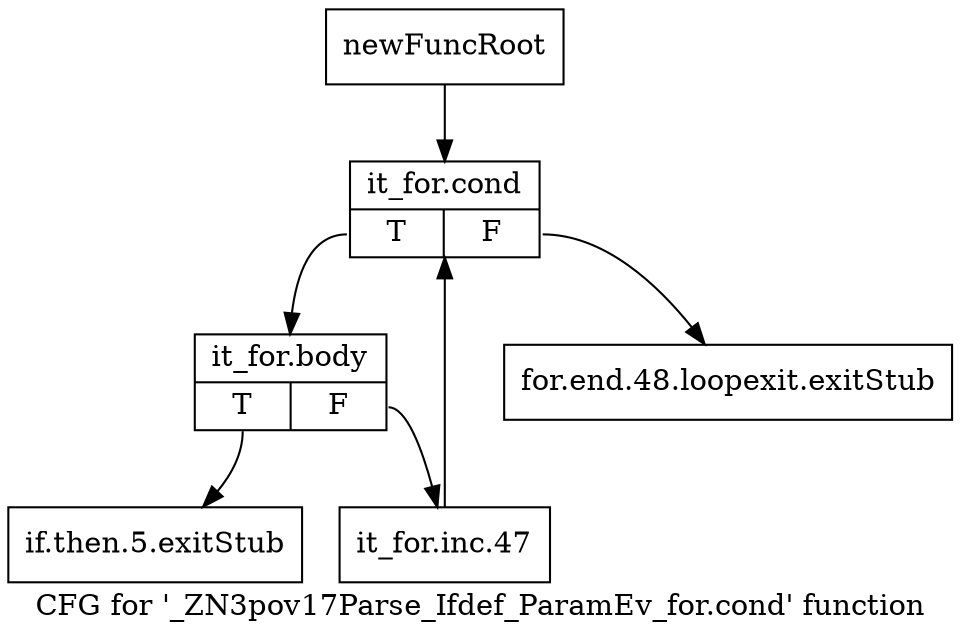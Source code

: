 digraph "CFG for '_ZN3pov17Parse_Ifdef_ParamEv_for.cond' function" {
	label="CFG for '_ZN3pov17Parse_Ifdef_ParamEv_for.cond' function";

	Node0x2d26390 [shape=record,label="{newFuncRoot}"];
	Node0x2d26390 -> Node0x2d26480;
	Node0x2d263e0 [shape=record,label="{for.end.48.loopexit.exitStub}"];
	Node0x2d26430 [shape=record,label="{if.then.5.exitStub}"];
	Node0x2d26480 [shape=record,label="{it_for.cond|{<s0>T|<s1>F}}"];
	Node0x2d26480:s0 -> Node0x2d264d0;
	Node0x2d26480:s1 -> Node0x2d263e0;
	Node0x2d264d0 [shape=record,label="{it_for.body|{<s0>T|<s1>F}}"];
	Node0x2d264d0:s0 -> Node0x2d26430;
	Node0x2d264d0:s1 -> Node0x2d26520;
	Node0x2d26520 [shape=record,label="{it_for.inc.47}"];
	Node0x2d26520 -> Node0x2d26480;
}
